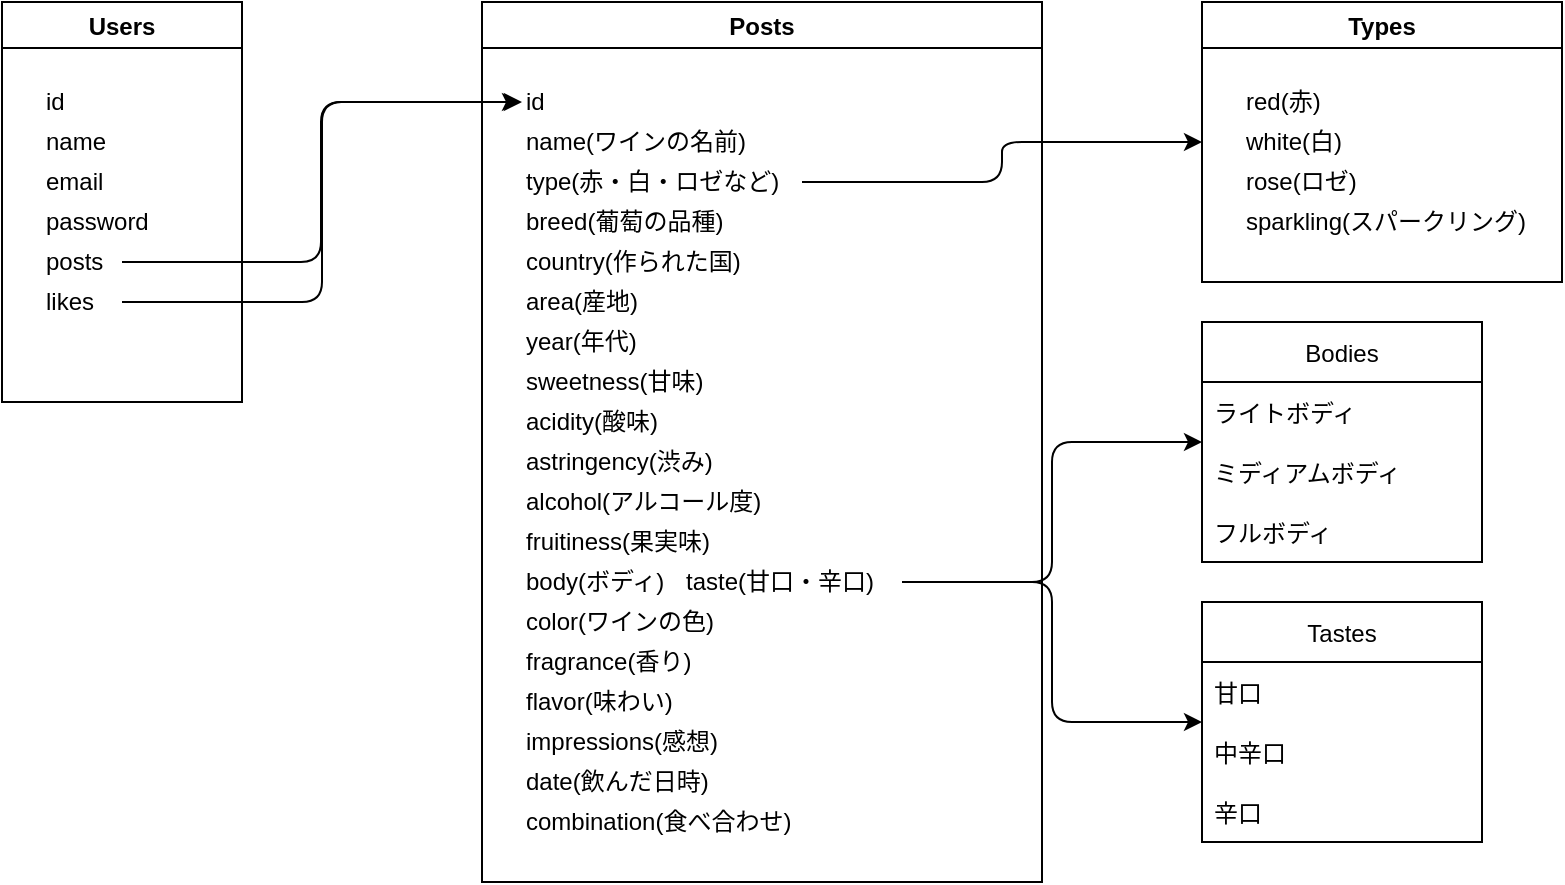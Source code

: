 <mxfile>
    <diagram id="MsPGswueLIklhtEyyjMh" name="ページ1">
        <mxGraphModel dx="1207" dy="567" grid="1" gridSize="10" guides="1" tooltips="1" connect="1" arrows="1" fold="1" page="1" pageScale="1" pageWidth="827" pageHeight="1169" math="0" shadow="0">
            <root>
                <mxCell id="0"/>
                <mxCell id="1" parent="0"/>
                <mxCell id="11" value="Posts" style="swimlane;" vertex="1" parent="1">
                    <mxGeometry x="280" y="80" width="280" height="440" as="geometry"/>
                </mxCell>
                <mxCell id="12" value="id" style="text;html=1;align=left;verticalAlign=middle;resizable=0;points=[];autosize=1;strokeColor=none;fillColor=none;" vertex="1" parent="11">
                    <mxGeometry x="20" y="40" width="20" height="20" as="geometry"/>
                </mxCell>
                <mxCell id="13" value="name(ワインの名前)" style="text;html=1;align=left;verticalAlign=middle;resizable=0;points=[];autosize=1;strokeColor=none;fillColor=none;" vertex="1" parent="11">
                    <mxGeometry x="20" y="60" width="130" height="20" as="geometry"/>
                </mxCell>
                <mxCell id="14" value="type(赤・白・ロゼなど)" style="text;html=1;align=left;verticalAlign=middle;resizable=0;points=[];autosize=1;strokeColor=none;fillColor=none;" vertex="1" parent="11">
                    <mxGeometry x="20" y="80" width="140" height="20" as="geometry"/>
                </mxCell>
                <mxCell id="15" value="breed(葡萄の品種)" style="text;html=1;align=left;verticalAlign=middle;resizable=0;points=[];autosize=1;strokeColor=none;fillColor=none;" vertex="1" parent="11">
                    <mxGeometry x="20" y="100" width="110" height="20" as="geometry"/>
                </mxCell>
                <mxCell id="16" value="country(作られた国)" style="text;html=1;align=left;verticalAlign=middle;resizable=0;points=[];autosize=1;strokeColor=none;fillColor=none;" vertex="1" parent="11">
                    <mxGeometry x="20" y="120" width="120" height="20" as="geometry"/>
                </mxCell>
                <mxCell id="18" value="area(産地)" style="text;html=1;align=left;verticalAlign=middle;resizable=0;points=[];autosize=1;strokeColor=none;fillColor=none;" vertex="1" parent="11">
                    <mxGeometry x="20" y="140" width="70" height="20" as="geometry"/>
                </mxCell>
                <mxCell id="29" value="combination(食べ合わせ)" style="text;html=1;align=left;verticalAlign=middle;resizable=0;points=[];autosize=1;strokeColor=none;fillColor=none;" vertex="1" parent="11">
                    <mxGeometry x="20" y="400" width="150" height="20" as="geometry"/>
                </mxCell>
                <mxCell id="30" value="year(年代)" style="text;html=1;align=left;verticalAlign=middle;resizable=0;points=[];autosize=1;strokeColor=none;fillColor=none;" vertex="1" parent="11">
                    <mxGeometry x="20" y="160" width="70" height="20" as="geometry"/>
                </mxCell>
                <mxCell id="19" value="sweetness(甘味)" style="text;html=1;align=left;verticalAlign=middle;resizable=0;points=[];autosize=1;strokeColor=none;fillColor=none;" vertex="1" parent="11">
                    <mxGeometry x="20" y="180" width="100" height="20" as="geometry"/>
                </mxCell>
                <mxCell id="20" value="acidity(酸味)" style="text;html=1;align=left;verticalAlign=middle;resizable=0;points=[];autosize=1;strokeColor=none;fillColor=none;" vertex="1" parent="11">
                    <mxGeometry x="20" y="200" width="80" height="20" as="geometry"/>
                </mxCell>
                <mxCell id="21" value="astringency(渋み)" style="text;html=1;align=left;verticalAlign=middle;resizable=0;points=[];autosize=1;strokeColor=none;fillColor=none;" vertex="1" parent="11">
                    <mxGeometry x="20" y="220" width="110" height="20" as="geometry"/>
                </mxCell>
                <mxCell id="22" value="alcohol(アルコール度)" style="text;html=1;align=left;verticalAlign=middle;resizable=0;points=[];autosize=1;strokeColor=none;fillColor=none;" vertex="1" parent="11">
                    <mxGeometry x="20" y="240" width="130" height="20" as="geometry"/>
                </mxCell>
                <mxCell id="41" value="fruitiness(果実味)" style="text;html=1;align=left;verticalAlign=middle;resizable=0;points=[];autosize=1;strokeColor=none;fillColor=none;" vertex="1" parent="11">
                    <mxGeometry x="20" y="260" width="110" height="20" as="geometry"/>
                </mxCell>
                <mxCell id="23" value="body(ボディ)" style="text;html=1;align=left;verticalAlign=middle;resizable=0;points=[];autosize=1;strokeColor=none;fillColor=none;" vertex="1" parent="11">
                    <mxGeometry x="20" y="280" width="80" height="20" as="geometry"/>
                </mxCell>
                <mxCell id="24" value="color(ワインの色)" style="text;html=1;align=left;verticalAlign=middle;resizable=0;points=[];autosize=1;strokeColor=none;fillColor=none;" vertex="1" parent="11">
                    <mxGeometry x="20" y="300" width="110" height="20" as="geometry"/>
                </mxCell>
                <mxCell id="25" value="fragrance(香り)" style="text;html=1;align=left;verticalAlign=middle;resizable=0;points=[];autosize=1;strokeColor=none;fillColor=none;" vertex="1" parent="11">
                    <mxGeometry x="20" y="320" width="100" height="20" as="geometry"/>
                </mxCell>
                <mxCell id="26" value="flavor(味わい)" style="text;html=1;align=left;verticalAlign=middle;resizable=0;points=[];autosize=1;strokeColor=none;fillColor=none;" vertex="1" parent="11">
                    <mxGeometry x="20" y="340" width="90" height="20" as="geometry"/>
                </mxCell>
                <mxCell id="27" value="impressions(感想)" style="text;html=1;align=left;verticalAlign=middle;resizable=0;points=[];autosize=1;strokeColor=none;fillColor=none;" vertex="1" parent="11">
                    <mxGeometry x="20" y="360" width="110" height="20" as="geometry"/>
                </mxCell>
                <mxCell id="28" value="date(飲んだ日時)" style="text;html=1;align=left;verticalAlign=middle;resizable=0;points=[];autosize=1;strokeColor=none;fillColor=none;" vertex="1" parent="11">
                    <mxGeometry x="20" y="380" width="110" height="20" as="geometry"/>
                </mxCell>
                <mxCell id="42" value="taste(甘口・辛口)" style="text;html=1;align=left;verticalAlign=middle;resizable=0;points=[];autosize=1;strokeColor=none;fillColor=none;" vertex="1" parent="11">
                    <mxGeometry x="100" y="280" width="110" height="20" as="geometry"/>
                </mxCell>
                <mxCell id="31" value="Users" style="swimlane;" vertex="1" parent="1">
                    <mxGeometry x="40" y="80" width="120" height="200" as="geometry"/>
                </mxCell>
                <mxCell id="32" value="id" style="text;html=1;align=left;verticalAlign=middle;resizable=0;points=[];autosize=1;strokeColor=none;fillColor=none;" vertex="1" parent="31">
                    <mxGeometry x="20" y="40" width="20" height="20" as="geometry"/>
                </mxCell>
                <mxCell id="33" value="name" style="text;html=1;align=left;verticalAlign=middle;resizable=0;points=[];autosize=1;strokeColor=none;fillColor=none;" vertex="1" parent="31">
                    <mxGeometry x="20" y="60" width="50" height="20" as="geometry"/>
                </mxCell>
                <mxCell id="34" value="email" style="text;html=1;align=left;verticalAlign=middle;resizable=0;points=[];autosize=1;strokeColor=none;fillColor=none;" vertex="1" parent="31">
                    <mxGeometry x="20" y="80" width="40" height="20" as="geometry"/>
                </mxCell>
                <mxCell id="35" value="password" style="text;html=1;align=left;verticalAlign=middle;resizable=0;points=[];autosize=1;strokeColor=none;fillColor=none;" vertex="1" parent="31">
                    <mxGeometry x="20" y="100" width="70" height="20" as="geometry"/>
                </mxCell>
                <mxCell id="36" value="posts" style="text;html=1;align=left;verticalAlign=middle;resizable=0;points=[];autosize=1;strokeColor=none;fillColor=none;" vertex="1" parent="31">
                    <mxGeometry x="20" y="120" width="40" height="20" as="geometry"/>
                </mxCell>
                <mxCell id="39" value="likes" style="text;html=1;align=left;verticalAlign=middle;resizable=0;points=[];autosize=1;strokeColor=none;fillColor=none;" vertex="1" parent="31">
                    <mxGeometry x="20" y="140" width="40" height="20" as="geometry"/>
                </mxCell>
                <mxCell id="38" value="" style="edgeStyle=elbowEdgeStyle;elbow=horizontal;endArrow=classic;html=1;exitX=1;exitY=0.5;exitDx=0;exitDy=0;exitPerimeter=0;entryX=-0.05;entryY=0.5;entryDx=0;entryDy=0;entryPerimeter=0;" edge="1" parent="1" source="36" target="12">
                    <mxGeometry width="50" height="50" relative="1" as="geometry">
                        <mxPoint x="180" y="213" as="sourcePoint"/>
                        <mxPoint x="230" y="155" as="targetPoint"/>
                    </mxGeometry>
                </mxCell>
                <mxCell id="40" value="" style="edgeStyle=elbowEdgeStyle;elbow=horizontal;endArrow=classic;html=1;exitX=1;exitY=0.5;exitDx=0;exitDy=0;exitPerimeter=0;entryX=0;entryY=0.5;entryDx=0;entryDy=0;entryPerimeter=0;" edge="1" parent="1" source="39" target="12">
                    <mxGeometry width="50" height="50" relative="1" as="geometry">
                        <mxPoint x="210" y="270" as="sourcePoint"/>
                        <mxPoint x="260" y="220" as="targetPoint"/>
                    </mxGeometry>
                </mxCell>
                <mxCell id="43" value="Types" style="swimlane;" vertex="1" parent="1">
                    <mxGeometry x="640" y="80" width="180" height="140" as="geometry"/>
                </mxCell>
                <mxCell id="44" value="red(赤)" style="text;html=1;align=left;verticalAlign=middle;resizable=0;points=[];autosize=1;strokeColor=none;fillColor=none;" vertex="1" parent="43">
                    <mxGeometry x="20" y="40" width="50" height="20" as="geometry"/>
                </mxCell>
                <mxCell id="45" value="white(白)" style="text;html=1;align=left;verticalAlign=middle;resizable=0;points=[];autosize=1;strokeColor=none;fillColor=none;" vertex="1" parent="43">
                    <mxGeometry x="20" y="60" width="60" height="20" as="geometry"/>
                </mxCell>
                <mxCell id="46" value="rose(ロゼ)" style="text;html=1;align=left;verticalAlign=middle;resizable=0;points=[];autosize=1;strokeColor=none;fillColor=none;" vertex="1" parent="43">
                    <mxGeometry x="20" y="80" width="70" height="20" as="geometry"/>
                </mxCell>
                <mxCell id="47" value="sparkling(スパークリング)" style="text;html=1;align=left;verticalAlign=middle;resizable=0;points=[];autosize=1;strokeColor=none;fillColor=none;" vertex="1" parent="43">
                    <mxGeometry x="20" y="100" width="160" height="20" as="geometry"/>
                </mxCell>
                <mxCell id="48" value="" style="edgeStyle=elbowEdgeStyle;elbow=horizontal;endArrow=classic;html=1;exitX=1;exitY=0.5;exitDx=0;exitDy=0;exitPerimeter=0;" edge="1" parent="1" source="14" target="43">
                    <mxGeometry width="50" height="50" relative="1" as="geometry">
                        <mxPoint x="560" y="175" as="sourcePoint"/>
                        <mxPoint x="610" y="125" as="targetPoint"/>
                    </mxGeometry>
                </mxCell>
                <mxCell id="49" value="Bodies" style="swimlane;fontStyle=0;childLayout=stackLayout;horizontal=1;startSize=30;horizontalStack=0;resizeParent=1;resizeParentMax=0;resizeLast=0;collapsible=1;marginBottom=0;" vertex="1" parent="1">
                    <mxGeometry x="640" y="240" width="140" height="120" as="geometry"/>
                </mxCell>
                <mxCell id="50" value="ライトボディ" style="text;strokeColor=none;fillColor=none;align=left;verticalAlign=middle;spacingLeft=4;spacingRight=4;overflow=hidden;points=[[0,0.5],[1,0.5]];portConstraint=eastwest;rotatable=0;" vertex="1" parent="49">
                    <mxGeometry y="30" width="140" height="30" as="geometry"/>
                </mxCell>
                <mxCell id="51" value="ミディアムボディ" style="text;strokeColor=none;fillColor=none;align=left;verticalAlign=middle;spacingLeft=4;spacingRight=4;overflow=hidden;points=[[0,0.5],[1,0.5]];portConstraint=eastwest;rotatable=0;" vertex="1" parent="49">
                    <mxGeometry y="60" width="140" height="30" as="geometry"/>
                </mxCell>
                <mxCell id="52" value="フルボディ" style="text;strokeColor=none;fillColor=none;align=left;verticalAlign=middle;spacingLeft=4;spacingRight=4;overflow=hidden;points=[[0,0.5],[1,0.5]];portConstraint=eastwest;rotatable=0;" vertex="1" parent="49">
                    <mxGeometry y="90" width="140" height="30" as="geometry"/>
                </mxCell>
                <mxCell id="53" value="Tastes" style="swimlane;fontStyle=0;childLayout=stackLayout;horizontal=1;startSize=30;horizontalStack=0;resizeParent=1;resizeParentMax=0;resizeLast=0;collapsible=1;marginBottom=0;" vertex="1" parent="1">
                    <mxGeometry x="640" y="380" width="140" height="120" as="geometry"/>
                </mxCell>
                <mxCell id="54" value="甘口" style="text;strokeColor=none;fillColor=none;align=left;verticalAlign=middle;spacingLeft=4;spacingRight=4;overflow=hidden;points=[[0,0.5],[1,0.5]];portConstraint=eastwest;rotatable=0;" vertex="1" parent="53">
                    <mxGeometry y="30" width="140" height="30" as="geometry"/>
                </mxCell>
                <mxCell id="55" value="中辛口" style="text;strokeColor=none;fillColor=none;align=left;verticalAlign=middle;spacingLeft=4;spacingRight=4;overflow=hidden;points=[[0,0.5],[1,0.5]];portConstraint=eastwest;rotatable=0;" vertex="1" parent="53">
                    <mxGeometry y="60" width="140" height="30" as="geometry"/>
                </mxCell>
                <mxCell id="56" value="辛口" style="text;strokeColor=none;fillColor=none;align=left;verticalAlign=middle;spacingLeft=4;spacingRight=4;overflow=hidden;points=[[0,0.5],[1,0.5]];portConstraint=eastwest;rotatable=0;" vertex="1" parent="53">
                    <mxGeometry y="90" width="140" height="30" as="geometry"/>
                </mxCell>
                <mxCell id="57" value="" style="edgeStyle=elbowEdgeStyle;elbow=horizontal;endArrow=classic;html=1;exitX=1;exitY=0.5;exitDx=0;exitDy=0;exitPerimeter=0;" edge="1" parent="1" source="42" target="49">
                    <mxGeometry width="50" height="50" relative="1" as="geometry">
                        <mxPoint x="560" y="350" as="sourcePoint"/>
                        <mxPoint x="610" y="300" as="targetPoint"/>
                    </mxGeometry>
                </mxCell>
                <mxCell id="58" value="" style="edgeStyle=elbowEdgeStyle;elbow=horizontal;endArrow=classic;html=1;exitX=1;exitY=0.5;exitDx=0;exitDy=0;exitPerimeter=0;" edge="1" parent="1" source="42" target="53">
                    <mxGeometry width="50" height="50" relative="1" as="geometry">
                        <mxPoint x="550" y="440" as="sourcePoint"/>
                        <mxPoint x="600" y="390" as="targetPoint"/>
                    </mxGeometry>
                </mxCell>
            </root>
        </mxGraphModel>
    </diagram>
</mxfile>
